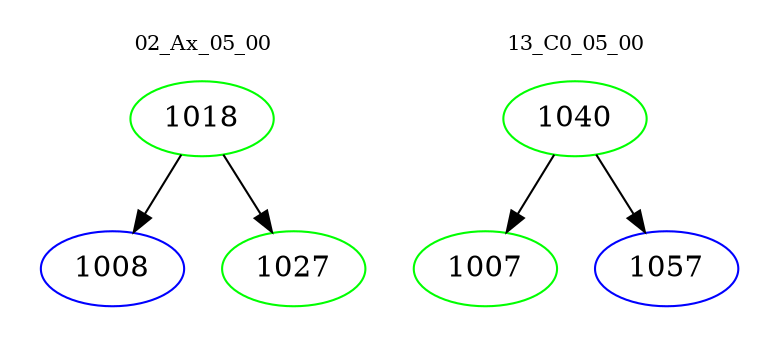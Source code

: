 digraph{
subgraph cluster_0 {
color = white
label = "02_Ax_05_00";
fontsize=10;
T0_1018 [label="1018", color="green"]
T0_1018 -> T0_1008 [color="black"]
T0_1008 [label="1008", color="blue"]
T0_1018 -> T0_1027 [color="black"]
T0_1027 [label="1027", color="green"]
}
subgraph cluster_1 {
color = white
label = "13_C0_05_00";
fontsize=10;
T1_1040 [label="1040", color="green"]
T1_1040 -> T1_1007 [color="black"]
T1_1007 [label="1007", color="green"]
T1_1040 -> T1_1057 [color="black"]
T1_1057 [label="1057", color="blue"]
}
}

